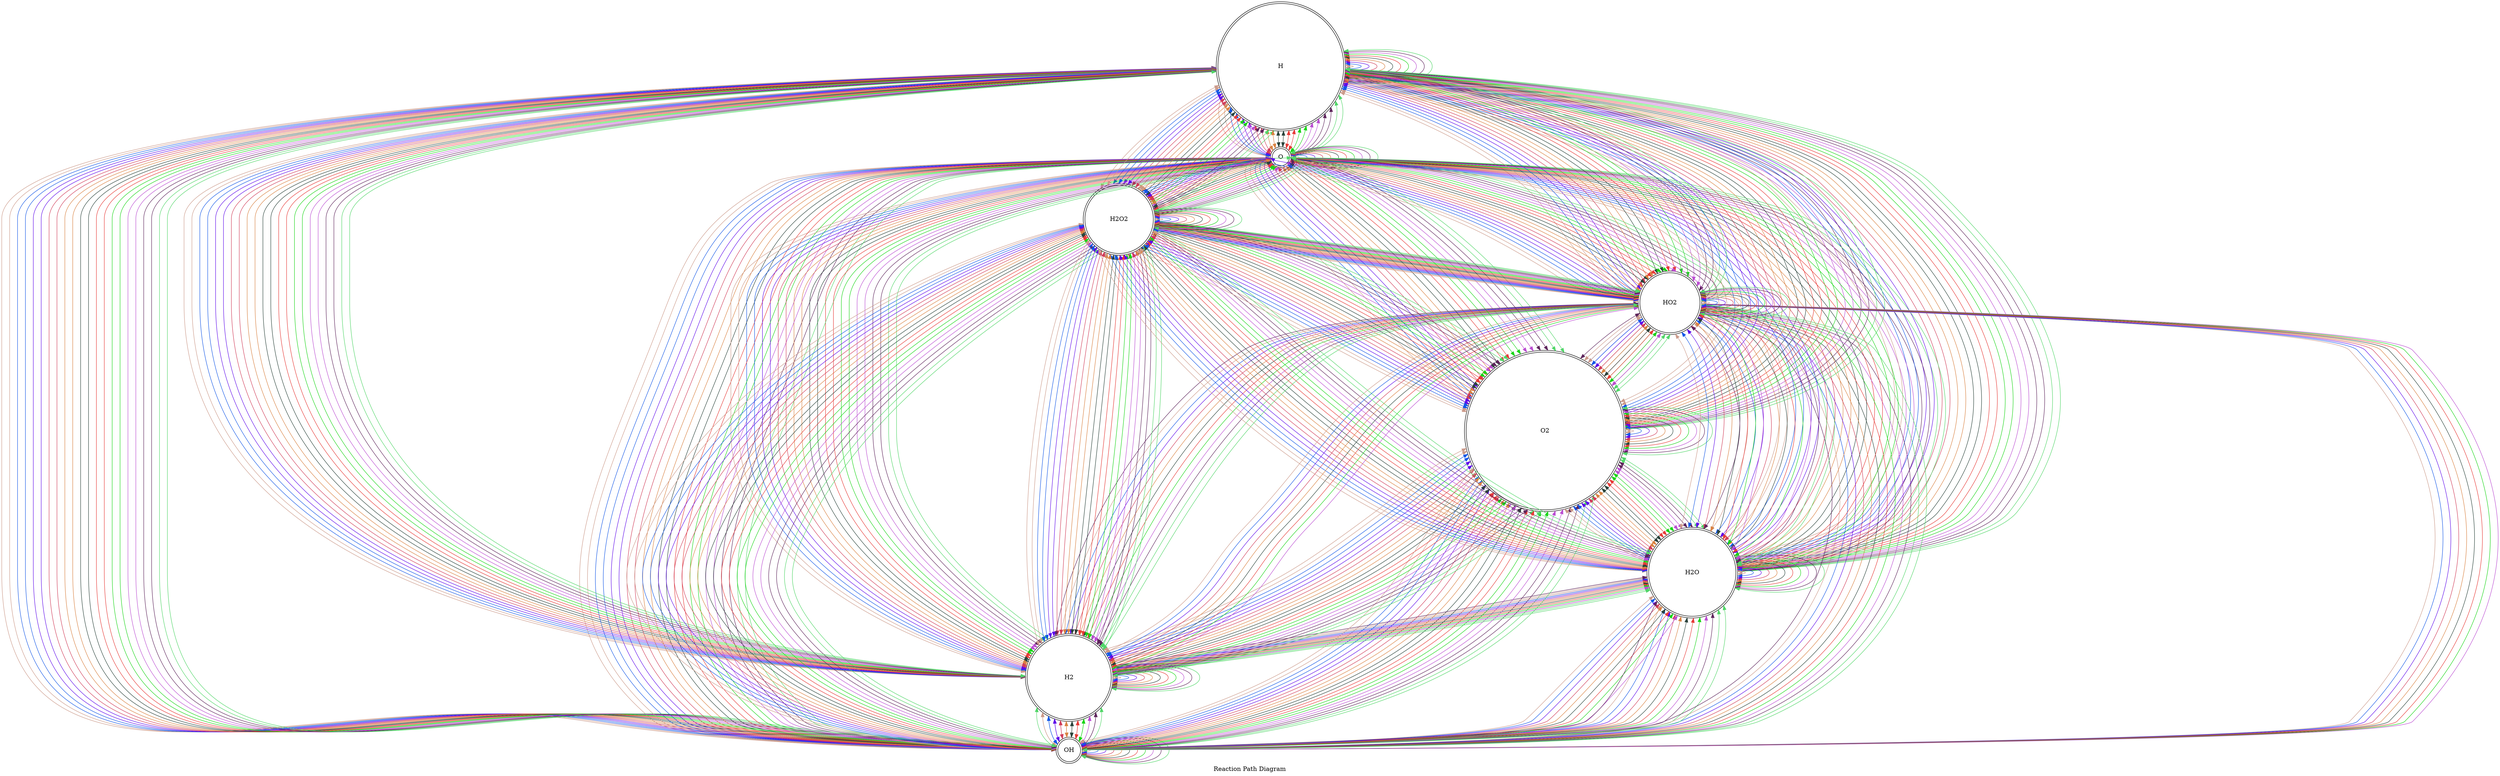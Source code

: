 digraph "final/results1" {
	node [shape=doublecircle]
	label="Reaction Path Diagram"
	H [height=3.97981445229 width=3.97981445229]
	O [height=0.177302113045 width=0.177302113045]
	OH [height=0.726880405656 width=0.726880405656]
	H2 [height=2.66848085227 width=2.66848085227]
	H2O [height=2.76835814609 width=2.76835814609]
	O2 [height=5.0 width=5.0]
	HO2 [height=1.90783218987 width=1.90783218987]
	H2O2 [height=2.16462472524 width=2.16462472524]
	H -> O [color="#CC9B8B" dir=both]
	H -> OH [color="#CC9B8B" dir=both]
	H -> H [color="#CC9B8B" dir=both]
	H -> H2 [color="#CC9B8B" dir=both]
	H -> H2O [color="#CC9B8B" dir=both]
	H -> O2 [color="#CC9B8B" dir=both]
	H -> HO2 [color="#CC9B8B" dir=both]
	H -> H2O2 [color="#CC9B8B" dir=both]
	O2 -> O [color="#CC9B8B" dir=both]
	O2 -> OH [color="#CC9B8B" dir=both]
	O2 -> H [color="#CC9B8B" dir=both]
	O2 -> H2 [color="#CC9B8B" dir=both]
	O2 -> H2O [color="#CC9B8B" dir=both]
	O2 -> O2 [color="#CC9B8B" dir=both]
	O2 -> HO2 [color="#CC9B8B" dir=both]
	O2 -> H2O2 [color="#CC9B8B" dir=both]
	O -> O [color="#CC9B8B" dir=both]
	O -> OH [color="#CC9B8B" dir=both]
	O -> H [color="#CC9B8B" dir=both]
	O -> H2 [color="#CC9B8B" dir=both]
	O -> H2O [color="#CC9B8B" dir=both]
	O -> O2 [color="#CC9B8B" dir=both]
	O -> HO2 [color="#CC9B8B" dir=both]
	O -> H2O2 [color="#CC9B8B" dir=both]
	OH -> O [color="#CC9B8B" dir=both]
	OH -> OH [color="#CC9B8B" dir=both]
	OH -> H [color="#CC9B8B" dir=both]
	OH -> H2 [color="#CC9B8B" dir=both]
	OH -> H2O [color="#CC9B8B" dir=both]
	OH -> O2 [color="#CC9B8B" dir=both]
	OH -> HO2 [color="#CC9B8B" dir=both]
	OH -> H2O2 [color="#CC9B8B" dir=both]
	H2 -> O [color="#CC9B8B" dir=both]
	H2 -> OH [color="#CC9B8B" dir=both]
	H2 -> H [color="#CC9B8B" dir=both]
	H2 -> H2 [color="#CC9B8B" dir=both]
	H2 -> H2O [color="#CC9B8B" dir=both]
	H2 -> O2 [color="#CC9B8B" dir=both]
	H2 -> HO2 [color="#CC9B8B" dir=both]
	H2 -> H2O2 [color="#CC9B8B" dir=both]
	H2O -> O [color="#CC9B8B" dir=both]
	H2O -> OH [color="#CC9B8B" dir=both]
	H2O -> H [color="#CC9B8B" dir=both]
	H2O -> H2 [color="#CC9B8B" dir=both]
	H2O -> H2O [color="#CC9B8B" dir=both]
	H2O -> O2 [color="#CC9B8B" dir=both]
	H2O -> HO2 [color="#CC9B8B" dir=both]
	H2O -> H2O2 [color="#CC9B8B" dir=both]
	HO2 -> O [color="#CC9B8B" dir=both]
	HO2 -> OH [color="#CC9B8B" dir=both]
	HO2 -> H [color="#CC9B8B" dir=both]
	HO2 -> H2 [color="#CC9B8B" dir=both]
	HO2 -> H2O [color="#CC9B8B" dir=both]
	HO2 -> O2 [color="#CC9B8B" dir=both]
	HO2 -> HO2 [color="#CC9B8B" dir=both]
	HO2 -> H2O2 [color="#CC9B8B" dir=both]
	H2O2 -> O [color="#CC9B8B" dir=both]
	H2O2 -> OH [color="#CC9B8B" dir=both]
	H2O2 -> H [color="#CC9B8B" dir=both]
	H2O2 -> H2 [color="#CC9B8B" dir=both]
	H2O2 -> H2O [color="#CC9B8B" dir=both]
	H2O2 -> O2 [color="#CC9B8B" dir=both]
	H2O2 -> HO2 [color="#CC9B8B" dir=both]
	H2O2 -> H2O2 [color="#CC9B8B" dir=both]
	O -> H [color="#1357E7" dir=both]
	O -> OH [color="#1357E7" dir=both]
	O -> O [color="#1357E7" dir=both]
	O -> H2 [color="#1357E7" dir=both]
	O -> H2O [color="#1357E7" dir=both]
	O -> O2 [color="#1357E7" dir=both]
	O -> HO2 [color="#1357E7" dir=both]
	O -> H2O2 [color="#1357E7" dir=both]
	H2 -> H [color="#1357E7" dir=both]
	H2 -> OH [color="#1357E7" dir=both]
	H2 -> O [color="#1357E7" dir=both]
	H2 -> H2 [color="#1357E7" dir=both]
	H2 -> H2O [color="#1357E7" dir=both]
	H2 -> O2 [color="#1357E7" dir=both]
	H2 -> HO2 [color="#1357E7" dir=both]
	H2 -> H2O2 [color="#1357E7" dir=both]
	H -> H [color="#1357E7" dir=both]
	H -> OH [color="#1357E7" dir=both]
	H -> O [color="#1357E7" dir=both]
	H -> H2 [color="#1357E7" dir=both]
	H -> H2O [color="#1357E7" dir=both]
	H -> O2 [color="#1357E7" dir=both]
	H -> HO2 [color="#1357E7" dir=both]
	H -> H2O2 [color="#1357E7" dir=both]
	OH -> H [color="#1357E7" dir=both]
	OH -> OH [color="#1357E7" dir=both]
	OH -> O [color="#1357E7" dir=both]
	OH -> H2 [color="#1357E7" dir=both]
	OH -> H2O [color="#1357E7" dir=both]
	OH -> O2 [color="#1357E7" dir=both]
	OH -> HO2 [color="#1357E7" dir=both]
	OH -> H2O2 [color="#1357E7" dir=both]
	H2O -> H [color="#1357E7" dir=both]
	H2O -> OH [color="#1357E7" dir=both]
	H2O -> O [color="#1357E7" dir=both]
	H2O -> H2 [color="#1357E7" dir=both]
	H2O -> H2O [color="#1357E7" dir=both]
	H2O -> O2 [color="#1357E7" dir=both]
	H2O -> HO2 [color="#1357E7" dir=both]
	H2O -> H2O2 [color="#1357E7" dir=both]
	O2 -> H [color="#1357E7" dir=both]
	O2 -> OH [color="#1357E7" dir=both]
	O2 -> O [color="#1357E7" dir=both]
	O2 -> H2 [color="#1357E7" dir=both]
	O2 -> H2O [color="#1357E7" dir=both]
	O2 -> O2 [color="#1357E7" dir=both]
	O2 -> HO2 [color="#1357E7" dir=both]
	O2 -> H2O2 [color="#1357E7" dir=both]
	HO2 -> H [color="#1357E7" dir=both]
	HO2 -> OH [color="#1357E7" dir=both]
	HO2 -> O [color="#1357E7" dir=both]
	HO2 -> H2 [color="#1357E7" dir=both]
	HO2 -> H2O [color="#1357E7" dir=both]
	HO2 -> O2 [color="#1357E7" dir=both]
	HO2 -> HO2 [color="#1357E7" dir=both]
	HO2 -> H2O2 [color="#1357E7" dir=both]
	H2O2 -> H [color="#1357E7" dir=both]
	H2O2 -> OH [color="#1357E7" dir=both]
	H2O2 -> O [color="#1357E7" dir=both]
	H2O2 -> H2 [color="#1357E7" dir=both]
	H2O2 -> H2O [color="#1357E7" dir=both]
	H2O2 -> O2 [color="#1357E7" dir=both]
	H2O2 -> HO2 [color="#1357E7" dir=both]
	H2O2 -> H2O2 [color="#1357E7" dir=both]
	H2 -> H2O [color="#5F0AEB" dir=both]
	H2 -> H [color="#5F0AEB" dir=both]
	H2 -> O [color="#5F0AEB" dir=both]
	H2 -> OH [color="#5F0AEB" dir=both]
	H2 -> H2 [color="#5F0AEB" dir=both]
	H2 -> O2 [color="#5F0AEB" dir=both]
	H2 -> HO2 [color="#5F0AEB" dir=both]
	H2 -> H2O2 [color="#5F0AEB" dir=both]
	OH -> H2O [color="#5F0AEB" dir=both]
	OH -> H [color="#5F0AEB" dir=both]
	OH -> O [color="#5F0AEB" dir=both]
	OH -> OH [color="#5F0AEB" dir=both]
	OH -> H2 [color="#5F0AEB" dir=both]
	OH -> O2 [color="#5F0AEB" dir=both]
	OH -> HO2 [color="#5F0AEB" dir=both]
	OH -> H2O2 [color="#5F0AEB" dir=both]
	H -> H2O [color="#5F0AEB" dir=both]
	H -> H [color="#5F0AEB" dir=both]
	H -> O [color="#5F0AEB" dir=both]
	H -> OH [color="#5F0AEB" dir=both]
	H -> H2 [color="#5F0AEB" dir=both]
	H -> O2 [color="#5F0AEB" dir=both]
	H -> HO2 [color="#5F0AEB" dir=both]
	H -> H2O2 [color="#5F0AEB" dir=both]
	O -> H2O [color="#5F0AEB" dir=both]
	O -> H [color="#5F0AEB" dir=both]
	O -> O [color="#5F0AEB" dir=both]
	O -> OH [color="#5F0AEB" dir=both]
	O -> H2 [color="#5F0AEB" dir=both]
	O -> O2 [color="#5F0AEB" dir=both]
	O -> HO2 [color="#5F0AEB" dir=both]
	O -> H2O2 [color="#5F0AEB" dir=both]
	H2O -> H2O [color="#5F0AEB" dir=both]
	H2O -> H [color="#5F0AEB" dir=both]
	H2O -> O [color="#5F0AEB" dir=both]
	H2O -> OH [color="#5F0AEB" dir=both]
	H2O -> H2 [color="#5F0AEB" dir=both]
	H2O -> O2 [color="#5F0AEB" dir=both]
	H2O -> HO2 [color="#5F0AEB" dir=both]
	H2O -> H2O2 [color="#5F0AEB" dir=both]
	O2 -> H2O [color="#5F0AEB" dir=both]
	O2 -> H [color="#5F0AEB" dir=both]
	O2 -> O [color="#5F0AEB" dir=both]
	O2 -> OH [color="#5F0AEB" dir=both]
	O2 -> H2 [color="#5F0AEB" dir=both]
	O2 -> O2 [color="#5F0AEB" dir=both]
	O2 -> HO2 [color="#5F0AEB" dir=both]
	O2 -> H2O2 [color="#5F0AEB" dir=both]
	HO2 -> H2O [color="#5F0AEB" dir=both]
	HO2 -> H [color="#5F0AEB" dir=both]
	HO2 -> O [color="#5F0AEB" dir=both]
	HO2 -> OH [color="#5F0AEB" dir=both]
	HO2 -> H2 [color="#5F0AEB" dir=both]
	HO2 -> O2 [color="#5F0AEB" dir=both]
	HO2 -> HO2 [color="#5F0AEB" dir=both]
	HO2 -> H2O2 [color="#5F0AEB" dir=both]
	H2O2 -> H2O [color="#5F0AEB" dir=both]
	H2O2 -> H [color="#5F0AEB" dir=both]
	H2O2 -> O [color="#5F0AEB" dir=both]
	H2O2 -> OH [color="#5F0AEB" dir=both]
	H2O2 -> H2 [color="#5F0AEB" dir=both]
	H2O2 -> O2 [color="#5F0AEB" dir=both]
	H2O2 -> HO2 [color="#5F0AEB" dir=both]
	H2O2 -> H2O2 [color="#5F0AEB" dir=both]
	O -> OH [color="#D13D59" dir=both]
	O -> H [color="#D13D59" dir=both]
	O -> O [color="#D13D59" dir=both]
	O -> H2 [color="#D13D59" dir=both]
	O -> H2O [color="#D13D59" dir=both]
	O -> O2 [color="#D13D59" dir=both]
	O -> HO2 [color="#D13D59" dir=both]
	O -> H2O2 [color="#D13D59" dir=both]
	H2O -> OH [color="#D13D59" dir=both]
	H2O -> H [color="#D13D59" dir=both]
	H2O -> O [color="#D13D59" dir=both]
	H2O -> H2 [color="#D13D59" dir=both]
	H2O -> H2O [color="#D13D59" dir=both]
	H2O -> O2 [color="#D13D59" dir=both]
	H2O -> HO2 [color="#D13D59" dir=both]
	H2O -> H2O2 [color="#D13D59" dir=both]
	H -> OH [color="#D13D59" dir=both]
	H -> H [color="#D13D59" dir=both]
	H -> O [color="#D13D59" dir=both]
	H -> H2 [color="#D13D59" dir=both]
	H -> H2O [color="#D13D59" dir=both]
	H -> O2 [color="#D13D59" dir=both]
	H -> HO2 [color="#D13D59" dir=both]
	H -> H2O2 [color="#D13D59" dir=both]
	OH -> OH [color="#D13D59" dir=both]
	OH -> H [color="#D13D59" dir=both]
	OH -> O [color="#D13D59" dir=both]
	OH -> H2 [color="#D13D59" dir=both]
	OH -> H2O [color="#D13D59" dir=both]
	OH -> O2 [color="#D13D59" dir=both]
	OH -> HO2 [color="#D13D59" dir=both]
	OH -> H2O2 [color="#D13D59" dir=both]
	H2 -> OH [color="#D13D59" dir=both]
	H2 -> H [color="#D13D59" dir=both]
	H2 -> O [color="#D13D59" dir=both]
	H2 -> H2 [color="#D13D59" dir=both]
	H2 -> H2O [color="#D13D59" dir=both]
	H2 -> O2 [color="#D13D59" dir=both]
	H2 -> HO2 [color="#D13D59" dir=both]
	H2 -> H2O2 [color="#D13D59" dir=both]
	O2 -> OH [color="#D13D59" dir=both]
	O2 -> H [color="#D13D59" dir=both]
	O2 -> O [color="#D13D59" dir=both]
	O2 -> H2 [color="#D13D59" dir=both]
	O2 -> H2O [color="#D13D59" dir=both]
	O2 -> O2 [color="#D13D59" dir=both]
	O2 -> HO2 [color="#D13D59" dir=both]
	O2 -> H2O2 [color="#D13D59" dir=both]
	HO2 -> OH [color="#D13D59" dir=both]
	HO2 -> H [color="#D13D59" dir=both]
	HO2 -> O [color="#D13D59" dir=both]
	HO2 -> H2 [color="#D13D59" dir=both]
	HO2 -> H2O [color="#D13D59" dir=both]
	HO2 -> O2 [color="#D13D59" dir=both]
	HO2 -> HO2 [color="#D13D59" dir=both]
	HO2 -> H2O2 [color="#D13D59" dir=both]
	H2O2 -> OH [color="#D13D59" dir=both]
	H2O2 -> H [color="#D13D59" dir=both]
	H2O2 -> O [color="#D13D59" dir=both]
	H2O2 -> H2 [color="#D13D59" dir=both]
	H2O2 -> H2O [color="#D13D59" dir=both]
	H2O2 -> O2 [color="#D13D59" dir=both]
	H2O2 -> HO2 [color="#D13D59" dir=both]
	H2O2 -> H2O2 [color="#D13D59" dir=both]
	HO2 -> H2 [color="#D98242" dir=both]
	HO2 -> O2 [color="#D98242" dir=both]
	HO2 -> H [color="#D98242" dir=both]
	HO2 -> O [color="#D98242" dir=both]
	HO2 -> OH [color="#D98242" dir=both]
	HO2 -> H2O [color="#D98242" dir=both]
	HO2 -> HO2 [color="#D98242" dir=both]
	HO2 -> H2O2 [color="#D98242" dir=both]
	H -> H2 [color="#D98242" dir=both]
	H -> O2 [color="#D98242" dir=both]
	H -> H [color="#D98242" dir=both]
	H -> O [color="#D98242" dir=both]
	H -> OH [color="#D98242" dir=both]
	H -> H2O [color="#D98242" dir=both]
	H -> HO2 [color="#D98242" dir=both]
	H -> H2O2 [color="#D98242" dir=both]
	O -> H2 [color="#D98242" dir=both]
	O -> O2 [color="#D98242" dir=both]
	O -> H [color="#D98242" dir=both]
	O -> O [color="#D98242" dir=both]
	O -> OH [color="#D98242" dir=both]
	O -> H2O [color="#D98242" dir=both]
	O -> HO2 [color="#D98242" dir=both]
	O -> H2O2 [color="#D98242" dir=both]
	OH -> H2 [color="#D98242" dir=both]
	OH -> O2 [color="#D98242" dir=both]
	OH -> H [color="#D98242" dir=both]
	OH -> O [color="#D98242" dir=both]
	OH -> OH [color="#D98242" dir=both]
	OH -> H2O [color="#D98242" dir=both]
	OH -> HO2 [color="#D98242" dir=both]
	OH -> H2O2 [color="#D98242" dir=both]
	H2 -> H2 [color="#D98242" dir=both]
	H2 -> O2 [color="#D98242" dir=both]
	H2 -> H [color="#D98242" dir=both]
	H2 -> O [color="#D98242" dir=both]
	H2 -> OH [color="#D98242" dir=both]
	H2 -> H2O [color="#D98242" dir=both]
	H2 -> HO2 [color="#D98242" dir=both]
	H2 -> H2O2 [color="#D98242" dir=both]
	H2O -> H2 [color="#D98242" dir=both]
	H2O -> O2 [color="#D98242" dir=both]
	H2O -> H [color="#D98242" dir=both]
	H2O -> O [color="#D98242" dir=both]
	H2O -> OH [color="#D98242" dir=both]
	H2O -> H2O [color="#D98242" dir=both]
	H2O -> HO2 [color="#D98242" dir=both]
	H2O -> H2O2 [color="#D98242" dir=both]
	O2 -> H2 [color="#D98242" dir=both]
	O2 -> O2 [color="#D98242" dir=both]
	O2 -> H [color="#D98242" dir=both]
	O2 -> O [color="#D98242" dir=both]
	O2 -> OH [color="#D98242" dir=both]
	O2 -> H2O [color="#D98242" dir=both]
	O2 -> HO2 [color="#D98242" dir=both]
	O2 -> H2O2 [color="#D98242" dir=both]
	H2O2 -> H2 [color="#D98242" dir=both]
	H2O2 -> O2 [color="#D98242" dir=both]
	H2O2 -> H [color="#D98242" dir=both]
	H2O2 -> O [color="#D98242" dir=both]
	H2O2 -> OH [color="#D98242" dir=both]
	H2O2 -> H2O [color="#D98242" dir=both]
	H2O2 -> HO2 [color="#D98242" dir=both]
	H2O2 -> H2O2 [color="#D98242" dir=both]
	HO2 -> OH [color="#2B433B" dir=both]
	HO2 -> H [color="#2B433B" dir=both]
	HO2 -> O [color="#2B433B" dir=both]
	HO2 -> H2 [color="#2B433B" dir=both]
	HO2 -> H2O [color="#2B433B" dir=both]
	HO2 -> O2 [color="#2B433B" dir=both]
	HO2 -> HO2 [color="#2B433B" dir=both]
	HO2 -> H2O2 [color="#2B433B" dir=both]
	H -> OH [color="#2B433B" dir=both]
	H -> H [color="#2B433B" dir=both]
	H -> O [color="#2B433B" dir=both]
	H -> H2 [color="#2B433B" dir=both]
	H -> H2O [color="#2B433B" dir=both]
	H -> O2 [color="#2B433B" dir=both]
	H -> HO2 [color="#2B433B" dir=both]
	H -> H2O2 [color="#2B433B" dir=both]
	O -> OH [color="#2B433B" dir=both]
	O -> H [color="#2B433B" dir=both]
	O -> O [color="#2B433B" dir=both]
	O -> H2 [color="#2B433B" dir=both]
	O -> H2O [color="#2B433B" dir=both]
	O -> O2 [color="#2B433B" dir=both]
	O -> HO2 [color="#2B433B" dir=both]
	O -> H2O2 [color="#2B433B" dir=both]
	OH -> OH [color="#2B433B" dir=both]
	OH -> H [color="#2B433B" dir=both]
	OH -> O [color="#2B433B" dir=both]
	OH -> H2 [color="#2B433B" dir=both]
	OH -> H2O [color="#2B433B" dir=both]
	OH -> O2 [color="#2B433B" dir=both]
	OH -> HO2 [color="#2B433B" dir=both]
	OH -> H2O2 [color="#2B433B" dir=both]
	H2 -> OH [color="#2B433B" dir=both]
	H2 -> H [color="#2B433B" dir=both]
	H2 -> O [color="#2B433B" dir=both]
	H2 -> H2 [color="#2B433B" dir=both]
	H2 -> H2O [color="#2B433B" dir=both]
	H2 -> O2 [color="#2B433B" dir=both]
	H2 -> HO2 [color="#2B433B" dir=both]
	H2 -> H2O2 [color="#2B433B" dir=both]
	H2O -> OH [color="#2B433B" dir=both]
	H2O -> H [color="#2B433B" dir=both]
	H2O -> O [color="#2B433B" dir=both]
	H2O -> H2 [color="#2B433B" dir=both]
	H2O -> H2O [color="#2B433B" dir=both]
	H2O -> O2 [color="#2B433B" dir=both]
	H2O -> HO2 [color="#2B433B" dir=both]
	H2O -> H2O2 [color="#2B433B" dir=both]
	O2 -> OH [color="#2B433B" dir=both]
	O2 -> H [color="#2B433B" dir=both]
	O2 -> O [color="#2B433B" dir=both]
	O2 -> H2 [color="#2B433B" dir=both]
	O2 -> H2O [color="#2B433B" dir=both]
	O2 -> O2 [color="#2B433B" dir=both]
	O2 -> HO2 [color="#2B433B" dir=both]
	O2 -> H2O2 [color="#2B433B" dir=both]
	H2O2 -> OH [color="#2B433B" dir=both]
	H2O2 -> H [color="#2B433B" dir=both]
	H2O2 -> O [color="#2B433B" dir=both]
	H2O2 -> H2 [color="#2B433B" dir=both]
	H2O2 -> H2O [color="#2B433B" dir=both]
	H2O2 -> O2 [color="#2B433B" dir=both]
	H2O2 -> HO2 [color="#2B433B" dir=both]
	H2O2 -> H2O2 [color="#2B433B" dir=both]
	HO2 -> O2 [color="#E73A37" dir=both]
	HO2 -> OH [color="#E73A37" dir=both]
	HO2 -> H [color="#E73A37" dir=both]
	HO2 -> O [color="#E73A37" dir=both]
	HO2 -> H2 [color="#E73A37" dir=both]
	HO2 -> H2O [color="#E73A37" dir=both]
	HO2 -> HO2 [color="#E73A37" dir=both]
	HO2 -> H2O2 [color="#E73A37" dir=both]
	O -> O2 [color="#E73A37" dir=both]
	O -> OH [color="#E73A37" dir=both]
	O -> H [color="#E73A37" dir=both]
	O -> O [color="#E73A37" dir=both]
	O -> H2 [color="#E73A37" dir=both]
	O -> H2O [color="#E73A37" dir=both]
	O -> HO2 [color="#E73A37" dir=both]
	O -> H2O2 [color="#E73A37" dir=both]
	H -> O2 [color="#E73A37" dir=both]
	H -> OH [color="#E73A37" dir=both]
	H -> H [color="#E73A37" dir=both]
	H -> O [color="#E73A37" dir=both]
	H -> H2 [color="#E73A37" dir=both]
	H -> H2O [color="#E73A37" dir=both]
	H -> HO2 [color="#E73A37" dir=both]
	H -> H2O2 [color="#E73A37" dir=both]
	OH -> O2 [color="#E73A37" dir=both]
	OH -> OH [color="#E73A37" dir=both]
	OH -> H [color="#E73A37" dir=both]
	OH -> O [color="#E73A37" dir=both]
	OH -> H2 [color="#E73A37" dir=both]
	OH -> H2O [color="#E73A37" dir=both]
	OH -> HO2 [color="#E73A37" dir=both]
	OH -> H2O2 [color="#E73A37" dir=both]
	H2 -> O2 [color="#E73A37" dir=both]
	H2 -> OH [color="#E73A37" dir=both]
	H2 -> H [color="#E73A37" dir=both]
	H2 -> O [color="#E73A37" dir=both]
	H2 -> H2 [color="#E73A37" dir=both]
	H2 -> H2O [color="#E73A37" dir=both]
	H2 -> HO2 [color="#E73A37" dir=both]
	H2 -> H2O2 [color="#E73A37" dir=both]
	H2O -> O2 [color="#E73A37" dir=both]
	H2O -> OH [color="#E73A37" dir=both]
	H2O -> H [color="#E73A37" dir=both]
	H2O -> O [color="#E73A37" dir=both]
	H2O -> H2 [color="#E73A37" dir=both]
	H2O -> H2O [color="#E73A37" dir=both]
	H2O -> HO2 [color="#E73A37" dir=both]
	H2O -> H2O2 [color="#E73A37" dir=both]
	O2 -> O2 [color="#E73A37" dir=both]
	O2 -> OH [color="#E73A37" dir=both]
	O2 -> H [color="#E73A37" dir=both]
	O2 -> O [color="#E73A37" dir=both]
	O2 -> H2 [color="#E73A37" dir=both]
	O2 -> H2O [color="#E73A37" dir=both]
	O2 -> HO2 [color="#E73A37" dir=both]
	O2 -> H2O2 [color="#E73A37" dir=both]
	H2O2 -> O2 [color="#E73A37" dir=both]
	H2O2 -> OH [color="#E73A37" dir=both]
	H2O2 -> H [color="#E73A37" dir=both]
	H2O2 -> O [color="#E73A37" dir=both]
	H2O2 -> H2 [color="#E73A37" dir=both]
	H2O2 -> H2O [color="#E73A37" dir=both]
	H2O2 -> HO2 [color="#E73A37" dir=both]
	H2O2 -> H2O2 [color="#E73A37" dir=both]
	HO2 -> H2O [color="#19D617" dir=both]
	HO2 -> O2 [color="#19D617" dir=both]
	HO2 -> H [color="#19D617" dir=both]
	HO2 -> O [color="#19D617" dir=both]
	HO2 -> OH [color="#19D617" dir=both]
	HO2 -> H2 [color="#19D617" dir=both]
	HO2 -> HO2 [color="#19D617" dir=both]
	HO2 -> H2O2 [color="#19D617" dir=both]
	OH -> H2O [color="#19D617" dir=both]
	OH -> O2 [color="#19D617" dir=both]
	OH -> H [color="#19D617" dir=both]
	OH -> O [color="#19D617" dir=both]
	OH -> OH [color="#19D617" dir=both]
	OH -> H2 [color="#19D617" dir=both]
	OH -> HO2 [color="#19D617" dir=both]
	OH -> H2O2 [color="#19D617" dir=both]
	H -> H2O [color="#19D617" dir=both]
	H -> O2 [color="#19D617" dir=both]
	H -> H [color="#19D617" dir=both]
	H -> O [color="#19D617" dir=both]
	H -> OH [color="#19D617" dir=both]
	H -> H2 [color="#19D617" dir=both]
	H -> HO2 [color="#19D617" dir=both]
	H -> H2O2 [color="#19D617" dir=both]
	O -> H2O [color="#19D617" dir=both]
	O -> O2 [color="#19D617" dir=both]
	O -> H [color="#19D617" dir=both]
	O -> O [color="#19D617" dir=both]
	O -> OH [color="#19D617" dir=both]
	O -> H2 [color="#19D617" dir=both]
	O -> HO2 [color="#19D617" dir=both]
	O -> H2O2 [color="#19D617" dir=both]
	H2 -> H2O [color="#19D617" dir=both]
	H2 -> O2 [color="#19D617" dir=both]
	H2 -> H [color="#19D617" dir=both]
	H2 -> O [color="#19D617" dir=both]
	H2 -> OH [color="#19D617" dir=both]
	H2 -> H2 [color="#19D617" dir=both]
	H2 -> HO2 [color="#19D617" dir=both]
	H2 -> H2O2 [color="#19D617" dir=both]
	H2O -> H2O [color="#19D617" dir=both]
	H2O -> O2 [color="#19D617" dir=both]
	H2O -> H [color="#19D617" dir=both]
	H2O -> O [color="#19D617" dir=both]
	H2O -> OH [color="#19D617" dir=both]
	H2O -> H2 [color="#19D617" dir=both]
	H2O -> HO2 [color="#19D617" dir=both]
	H2O -> H2O2 [color="#19D617" dir=both]
	O2 -> H2O [color="#19D617" dir=both]
	O2 -> O2 [color="#19D617" dir=both]
	O2 -> H [color="#19D617" dir=both]
	O2 -> O [color="#19D617" dir=both]
	O2 -> OH [color="#19D617" dir=both]
	O2 -> H2 [color="#19D617" dir=both]
	O2 -> HO2 [color="#19D617" dir=both]
	O2 -> H2O2 [color="#19D617" dir=both]
	H2O2 -> H2O [color="#19D617" dir=both]
	H2O2 -> O2 [color="#19D617" dir=both]
	H2O2 -> H [color="#19D617" dir=both]
	H2O2 -> O [color="#19D617" dir=both]
	H2O2 -> OH [color="#19D617" dir=both]
	H2O2 -> H2 [color="#19D617" dir=both]
	H2O2 -> HO2 [color="#19D617" dir=both]
	H2O2 -> H2O2 [color="#19D617" dir=both]
	H2O2 -> H2O [color="#BB4DD2" dir=both]
	H2O2 -> OH [color="#BB4DD2" dir=both]
	H2O2 -> H [color="#BB4DD2" dir=both]
	H2O2 -> O [color="#BB4DD2" dir=both]
	H2O2 -> H2 [color="#BB4DD2" dir=both]
	H2O2 -> O2 [color="#BB4DD2" dir=both]
	H2O2 -> HO2 [color="#BB4DD2" dir=both]
	H2O2 -> H2O2 [color="#BB4DD2" dir=both]
	H -> H2O [color="#BB4DD2" dir=both]
	H -> OH [color="#BB4DD2" dir=both]
	H -> H [color="#BB4DD2" dir=both]
	H -> O [color="#BB4DD2" dir=both]
	H -> H2 [color="#BB4DD2" dir=both]
	H -> O2 [color="#BB4DD2" dir=both]
	H -> HO2 [color="#BB4DD2" dir=both]
	H -> H2O2 [color="#BB4DD2" dir=both]
	O -> H2O [color="#BB4DD2" dir=both]
	O -> OH [color="#BB4DD2" dir=both]
	O -> H [color="#BB4DD2" dir=both]
	O -> O [color="#BB4DD2" dir=both]
	O -> H2 [color="#BB4DD2" dir=both]
	O -> O2 [color="#BB4DD2" dir=both]
	O -> HO2 [color="#BB4DD2" dir=both]
	O -> H2O2 [color="#BB4DD2" dir=both]
	OH -> H2O [color="#BB4DD2" dir=both]
	OH -> OH [color="#BB4DD2" dir=both]
	OH -> H [color="#BB4DD2" dir=both]
	OH -> O [color="#BB4DD2" dir=both]
	OH -> H2 [color="#BB4DD2" dir=both]
	OH -> O2 [color="#BB4DD2" dir=both]
	OH -> HO2 [color="#BB4DD2" dir=both]
	OH -> H2O2 [color="#BB4DD2" dir=both]
	H2 -> H2O [color="#BB4DD2" dir=both]
	H2 -> OH [color="#BB4DD2" dir=both]
	H2 -> H [color="#BB4DD2" dir=both]
	H2 -> O [color="#BB4DD2" dir=both]
	H2 -> H2 [color="#BB4DD2" dir=both]
	H2 -> O2 [color="#BB4DD2" dir=both]
	H2 -> HO2 [color="#BB4DD2" dir=both]
	H2 -> H2O2 [color="#BB4DD2" dir=both]
	H2O -> H2O [color="#BB4DD2" dir=both]
	H2O -> OH [color="#BB4DD2" dir=both]
	H2O -> H [color="#BB4DD2" dir=both]
	H2O -> O [color="#BB4DD2" dir=both]
	H2O -> H2 [color="#BB4DD2" dir=both]
	H2O -> O2 [color="#BB4DD2" dir=both]
	H2O -> HO2 [color="#BB4DD2" dir=both]
	H2O -> H2O2 [color="#BB4DD2" dir=both]
	O2 -> H2O [color="#BB4DD2" dir=both]
	O2 -> OH [color="#BB4DD2" dir=both]
	O2 -> H [color="#BB4DD2" dir=both]
	O2 -> O [color="#BB4DD2" dir=both]
	O2 -> H2 [color="#BB4DD2" dir=both]
	O2 -> O2 [color="#BB4DD2" dir=both]
	O2 -> HO2 [color="#BB4DD2" dir=both]
	O2 -> H2O2 [color="#BB4DD2" dir=both]
	HO2 -> H2O [color="#BB4DD2" dir=both]
	HO2 -> OH [color="#BB4DD2" dir=both]
	HO2 -> H [color="#BB4DD2" dir=both]
	HO2 -> O [color="#BB4DD2" dir=both]
	HO2 -> H2 [color="#BB4DD2" dir=both]
	HO2 -> O2 [color="#BB4DD2" dir=both]
	HO2 -> HO2 [color="#BB4DD2" dir=both]
	HO2 -> H2O2 [color="#BB4DD2" dir=both]
	H2O2 -> HO2 [color="#5E255C" dir=both]
	H2O2 -> H2 [color="#5E255C" dir=both]
	H2O2 -> H [color="#5E255C" dir=both]
	H2O2 -> O [color="#5E255C" dir=both]
	H2O2 -> OH [color="#5E255C" dir=both]
	H2O2 -> H2O [color="#5E255C" dir=both]
	H2O2 -> O2 [color="#5E255C" dir=both]
	H2O2 -> H2O2 [color="#5E255C" dir=both]
	H -> HO2 [color="#5E255C" dir=both]
	H -> H2 [color="#5E255C" dir=both]
	H -> H [color="#5E255C" dir=both]
	H -> O [color="#5E255C" dir=both]
	H -> OH [color="#5E255C" dir=both]
	H -> H2O [color="#5E255C" dir=both]
	H -> O2 [color="#5E255C" dir=both]
	H -> H2O2 [color="#5E255C" dir=both]
	O -> HO2 [color="#5E255C" dir=both]
	O -> H2 [color="#5E255C" dir=both]
	O -> H [color="#5E255C" dir=both]
	O -> O [color="#5E255C" dir=both]
	O -> OH [color="#5E255C" dir=both]
	O -> H2O [color="#5E255C" dir=both]
	O -> O2 [color="#5E255C" dir=both]
	O -> H2O2 [color="#5E255C" dir=both]
	OH -> HO2 [color="#5E255C" dir=both]
	OH -> H2 [color="#5E255C" dir=both]
	OH -> H [color="#5E255C" dir=both]
	OH -> O [color="#5E255C" dir=both]
	OH -> OH [color="#5E255C" dir=both]
	OH -> H2O [color="#5E255C" dir=both]
	OH -> O2 [color="#5E255C" dir=both]
	OH -> H2O2 [color="#5E255C" dir=both]
	H2 -> HO2 [color="#5E255C" dir=both]
	H2 -> H2 [color="#5E255C" dir=both]
	H2 -> H [color="#5E255C" dir=both]
	H2 -> O [color="#5E255C" dir=both]
	H2 -> OH [color="#5E255C" dir=both]
	H2 -> H2O [color="#5E255C" dir=both]
	H2 -> O2 [color="#5E255C" dir=both]
	H2 -> H2O2 [color="#5E255C" dir=both]
	H2O -> HO2 [color="#5E255C" dir=both]
	H2O -> H2 [color="#5E255C" dir=both]
	H2O -> H [color="#5E255C" dir=both]
	H2O -> O [color="#5E255C" dir=both]
	H2O -> OH [color="#5E255C" dir=both]
	H2O -> H2O [color="#5E255C" dir=both]
	H2O -> O2 [color="#5E255C" dir=both]
	H2O -> H2O2 [color="#5E255C" dir=both]
	O2 -> HO2 [color="#5E255C" dir=both]
	O2 -> H2 [color="#5E255C" dir=both]
	O2 -> H [color="#5E255C" dir=both]
	O2 -> O [color="#5E255C" dir=both]
	O2 -> OH [color="#5E255C" dir=both]
	O2 -> H2O [color="#5E255C" dir=both]
	O2 -> O2 [color="#5E255C" dir=both]
	O2 -> H2O2 [color="#5E255C" dir=both]
	HO2 -> HO2 [color="#5E255C" dir=both]
	HO2 -> H2 [color="#5E255C" dir=both]
	HO2 -> H [color="#5E255C" dir=both]
	HO2 -> O [color="#5E255C" dir=both]
	HO2 -> OH [color="#5E255C" dir=both]
	HO2 -> H2O [color="#5E255C" dir=both]
	HO2 -> O2 [color="#5E255C" dir=both]
	HO2 -> H2O2 [color="#5E255C" dir=both]
	H2O2 -> OH [color="#51D668" dir=both]
	H2O2 -> HO2 [color="#51D668" dir=both]
	H2O2 -> H [color="#51D668" dir=both]
	H2O2 -> O [color="#51D668" dir=both]
	H2O2 -> H2 [color="#51D668" dir=both]
	H2O2 -> H2O [color="#51D668" dir=both]
	H2O2 -> O2 [color="#51D668" dir=both]
	H2O2 -> H2O2 [color="#51D668" dir=both]
	O -> OH [color="#51D668" dir=both]
	O -> HO2 [color="#51D668" dir=both]
	O -> H [color="#51D668" dir=both]
	O -> O [color="#51D668" dir=both]
	O -> H2 [color="#51D668" dir=both]
	O -> H2O [color="#51D668" dir=both]
	O -> O2 [color="#51D668" dir=both]
	O -> H2O2 [color="#51D668" dir=both]
	H -> OH [color="#51D668" dir=both]
	H -> HO2 [color="#51D668" dir=both]
	H -> H [color="#51D668" dir=both]
	H -> O [color="#51D668" dir=both]
	H -> H2 [color="#51D668" dir=both]
	H -> H2O [color="#51D668" dir=both]
	H -> O2 [color="#51D668" dir=both]
	H -> H2O2 [color="#51D668" dir=both]
	OH -> OH [color="#51D668" dir=both]
	OH -> HO2 [color="#51D668" dir=both]
	OH -> H [color="#51D668" dir=both]
	OH -> O [color="#51D668" dir=both]
	OH -> H2 [color="#51D668" dir=both]
	OH -> H2O [color="#51D668" dir=both]
	OH -> O2 [color="#51D668" dir=both]
	OH -> H2O2 [color="#51D668" dir=both]
	H2 -> OH [color="#51D668" dir=both]
	H2 -> HO2 [color="#51D668" dir=both]
	H2 -> H [color="#51D668" dir=both]
	H2 -> O [color="#51D668" dir=both]
	H2 -> H2 [color="#51D668" dir=both]
	H2 -> H2O [color="#51D668" dir=both]
	H2 -> O2 [color="#51D668" dir=both]
	H2 -> H2O2 [color="#51D668" dir=both]
	H2O -> OH [color="#51D668" dir=both]
	H2O -> HO2 [color="#51D668" dir=both]
	H2O -> H [color="#51D668" dir=both]
	H2O -> O [color="#51D668" dir=both]
	H2O -> H2 [color="#51D668" dir=both]
	H2O -> H2O [color="#51D668" dir=both]
	H2O -> O2 [color="#51D668" dir=both]
	H2O -> H2O2 [color="#51D668" dir=both]
	O2 -> OH [color="#51D668" dir=both]
	O2 -> HO2 [color="#51D668" dir=both]
	O2 -> H [color="#51D668" dir=both]
	O2 -> O [color="#51D668" dir=both]
	O2 -> H2 [color="#51D668" dir=both]
	O2 -> H2O [color="#51D668" dir=both]
	O2 -> O2 [color="#51D668" dir=both]
	O2 -> H2O2 [color="#51D668" dir=both]
	HO2 -> OH [color="#51D668" dir=both]
	HO2 -> HO2 [color="#51D668" dir=both]
	HO2 -> H [color="#51D668" dir=both]
	HO2 -> O [color="#51D668" dir=both]
	HO2 -> H2 [color="#51D668" dir=both]
	HO2 -> H2O [color="#51D668" dir=both]
	HO2 -> O2 [color="#51D668" dir=both]
	HO2 -> H2O2 [color="#51D668" dir=both]
}
